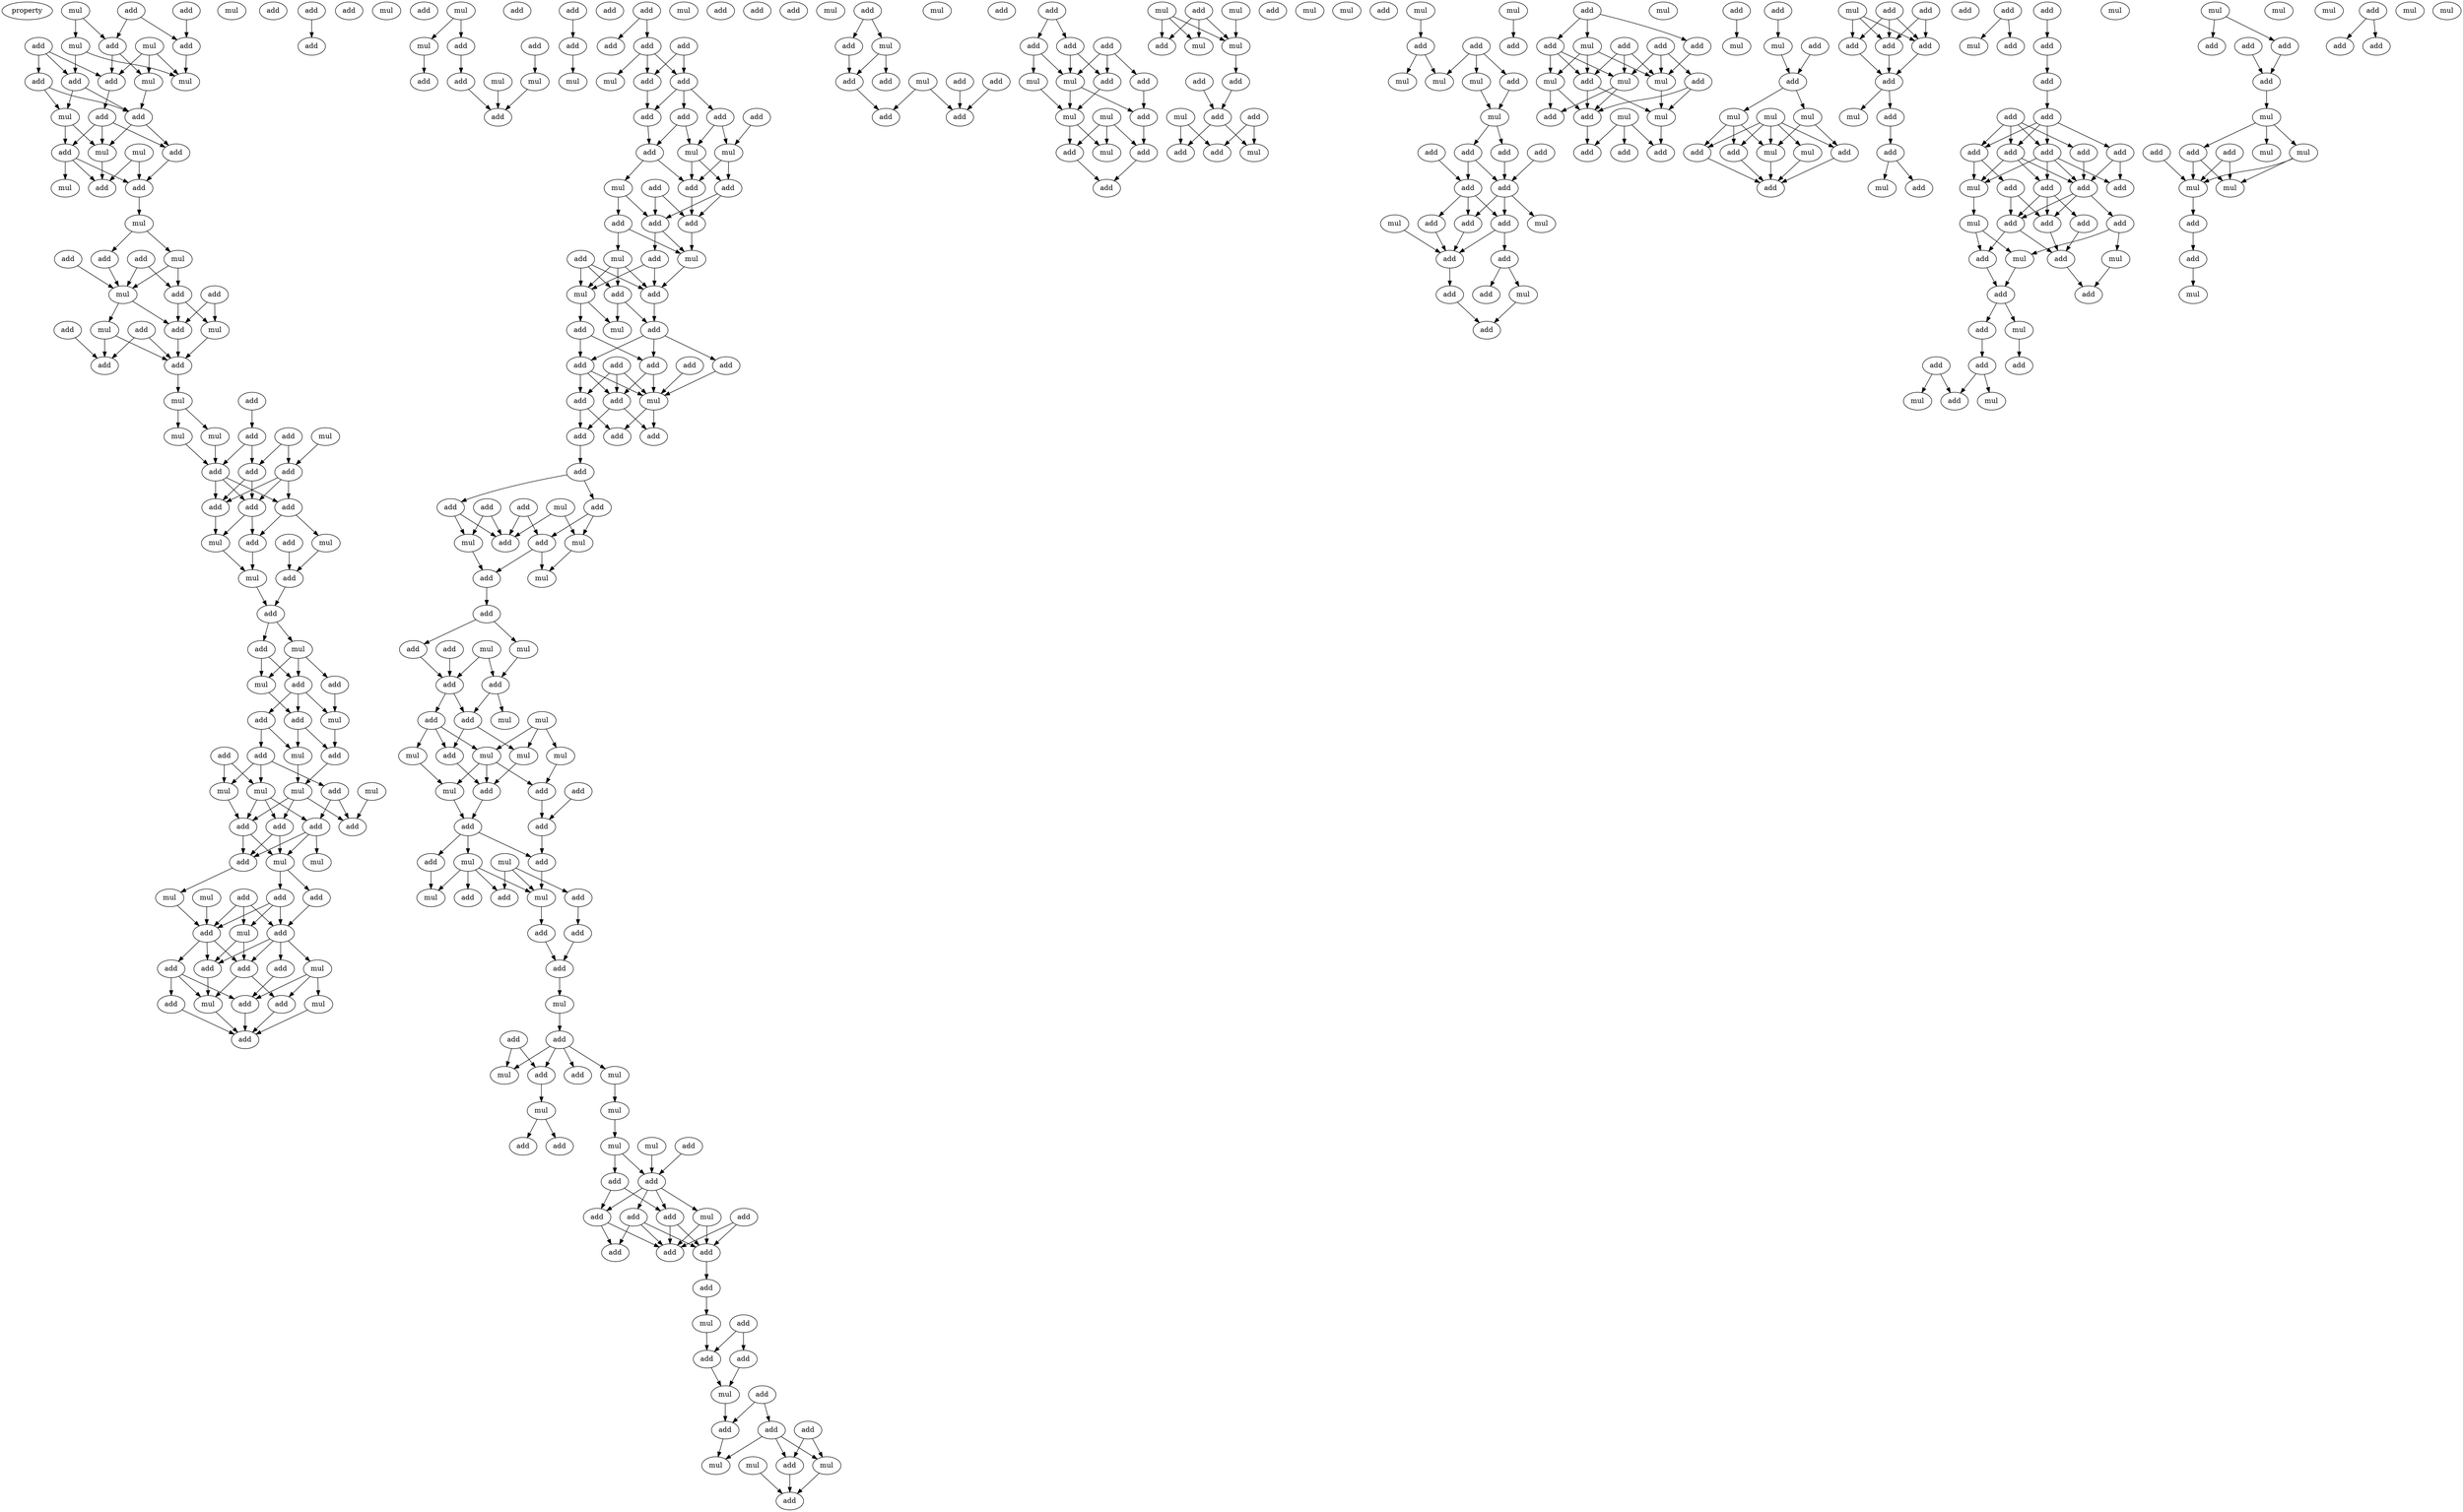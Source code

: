 digraph {
    node [fontcolor=black]
    property [mul=2,lf=1.5]
    0 [ label = mul ];
    1 [ label = add ];
    2 [ label = add ];
    3 [ label = mul ];
    4 [ label = add ];
    5 [ label = add ];
    6 [ label = mul ];
    7 [ label = add ];
    8 [ label = add ];
    9 [ label = mul ];
    10 [ label = mul ];
    11 [ label = add ];
    12 [ label = add ];
    13 [ label = add ];
    14 [ label = add ];
    15 [ label = mul ];
    16 [ label = mul ];
    17 [ label = add ];
    18 [ label = add ];
    19 [ label = mul ];
    20 [ label = add ];
    21 [ label = mul ];
    22 [ label = mul ];
    23 [ label = add ];
    24 [ label = mul ];
    25 [ label = mul ];
    26 [ label = add ];
    27 [ label = add ];
    28 [ label = add ];
    29 [ label = mul ];
    30 [ label = add ];
    31 [ label = add ];
    32 [ label = add ];
    33 [ label = add ];
    34 [ label = add ];
    35 [ label = mul ];
    36 [ label = mul ];
    37 [ label = add ];
    38 [ label = add ];
    39 [ label = add ];
    40 [ label = mul ];
    41 [ label = mul ];
    42 [ label = mul ];
    43 [ label = add ];
    44 [ label = mul ];
    45 [ label = add ];
    46 [ label = add ];
    47 [ label = add ];
    48 [ label = add ];
    49 [ label = add ];
    50 [ label = add ];
    51 [ label = add ];
    52 [ label = mul ];
    53 [ label = add ];
    54 [ label = add ];
    55 [ label = mul ];
    56 [ label = add ];
    57 [ label = mul ];
    58 [ label = add ];
    59 [ label = add ];
    60 [ label = add ];
    61 [ label = mul ];
    62 [ label = add ];
    63 [ label = add ];
    64 [ label = mul ];
    65 [ label = add ];
    66 [ label = add ];
    67 [ label = add ];
    68 [ label = add ];
    69 [ label = add ];
    70 [ label = mul ];
    71 [ label = add ];
    72 [ label = add ];
    73 [ label = mul ];
    74 [ label = add ];
    75 [ label = mul ];
    76 [ label = mul ];
    77 [ label = mul ];
    78 [ label = add ];
    79 [ label = mul ];
    80 [ label = add ];
    81 [ label = add ];
    82 [ label = add ];
    83 [ label = add ];
    84 [ label = add ];
    85 [ label = mul ];
    86 [ label = mul ];
    87 [ label = add ];
    88 [ label = mul ];
    89 [ label = add ];
    90 [ label = mul ];
    91 [ label = add ];
    92 [ label = add ];
    93 [ label = add ];
    94 [ label = mul ];
    95 [ label = add ];
    96 [ label = mul ];
    97 [ label = add ];
    98 [ label = add ];
    99 [ label = add ];
    100 [ label = mul ];
    101 [ label = add ];
    102 [ label = mul ];
    103 [ label = add ];
    104 [ label = add ];
    105 [ label = add ];
    106 [ label = mul ];
    107 [ label = add ];
    108 [ label = mul ];
    109 [ label = mul ];
    110 [ label = add ];
    111 [ label = add ];
    112 [ label = mul ];
    113 [ label = add ];
    114 [ label = mul ];
    115 [ label = add ];
    116 [ label = add ];
    117 [ label = add ];
    118 [ label = add ];
    119 [ label = add ];
    120 [ label = mul ];
    121 [ label = add ];
    122 [ label = add ];
    123 [ label = add ];
    124 [ label = add ];
    125 [ label = add ];
    126 [ label = add ];
    127 [ label = add ];
    128 [ label = mul ];
    129 [ label = add ];
    130 [ label = add ];
    131 [ label = add ];
    132 [ label = add ];
    133 [ label = mul ];
    134 [ label = mul ];
    135 [ label = add ];
    136 [ label = mul ];
    137 [ label = add ];
    138 [ label = add ];
    139 [ label = add ];
    140 [ label = add ];
    141 [ label = add ];
    142 [ label = add ];
    143 [ label = add ];
    144 [ label = add ];
    145 [ label = mul ];
    146 [ label = mul ];
    147 [ label = mul ];
    148 [ label = add ];
    149 [ label = add ];
    150 [ label = add ];
    151 [ label = mul ];
    152 [ label = add ];
    153 [ label = add ];
    154 [ label = add ];
    155 [ label = add ];
    156 [ label = add ];
    157 [ label = add ];
    158 [ label = add ];
    159 [ label = mul ];
    160 [ label = mul ];
    161 [ label = add ];
    162 [ label = add ];
    163 [ label = add ];
    164 [ label = add ];
    165 [ label = add ];
    166 [ label = add ];
    167 [ label = add ];
    168 [ label = add ];
    169 [ label = add ];
    170 [ label = mul ];
    171 [ label = mul ];
    172 [ label = mul ];
    173 [ label = add ];
    174 [ label = add ];
    175 [ label = mul ];
    176 [ label = add ];
    177 [ label = add ];
    178 [ label = add ];
    179 [ label = add ];
    180 [ label = mul ];
    181 [ label = mul ];
    182 [ label = add ];
    183 [ label = add ];
    184 [ label = add ];
    185 [ label = mul ];
    186 [ label = mul ];
    187 [ label = add ];
    188 [ label = mul ];
    189 [ label = add ];
    190 [ label = mul ];
    191 [ label = mul ];
    192 [ label = mul ];
    193 [ label = add ];
    194 [ label = add ];
    195 [ label = add ];
    196 [ label = mul ];
    197 [ label = add ];
    198 [ label = add ];
    199 [ label = mul ];
    200 [ label = add ];
    201 [ label = mul ];
    202 [ label = add ];
    203 [ label = add ];
    204 [ label = add ];
    205 [ label = mul ];
    206 [ label = add ];
    207 [ label = mul ];
    208 [ label = add ];
    209 [ label = add ];
    210 [ label = add ];
    211 [ label = mul ];
    212 [ label = add ];
    213 [ label = add ];
    214 [ label = add ];
    215 [ label = add ];
    216 [ label = mul ];
    217 [ label = add ];
    218 [ label = mul ];
    219 [ label = mul ];
    220 [ label = mul ];
    221 [ label = add ];
    222 [ label = add ];
    223 [ label = mul ];
    224 [ label = mul ];
    225 [ label = add ];
    226 [ label = add ];
    227 [ label = add ];
    228 [ label = add ];
    229 [ label = add ];
    230 [ label = add ];
    231 [ label = mul ];
    232 [ label = add ];
    233 [ label = add ];
    234 [ label = add ];
    235 [ label = add ];
    236 [ label = add ];
    237 [ label = add ];
    238 [ label = add ];
    239 [ label = mul ];
    240 [ label = add ];
    241 [ label = add ];
    242 [ label = add ];
    243 [ label = mul ];
    244 [ label = add ];
    245 [ label = add ];
    246 [ label = add ];
    247 [ label = add ];
    248 [ label = add ];
    249 [ label = mul ];
    250 [ label = mul ];
    251 [ label = mul ];
    252 [ label = add ];
    253 [ label = mul ];
    254 [ label = add ];
    255 [ label = mul ];
    256 [ label = mul ];
    257 [ label = add ];
    258 [ label = mul ];
    259 [ label = add ];
    260 [ label = add ];
    261 [ label = add ];
    262 [ label = add ];
    263 [ label = add ];
    264 [ label = add ];
    265 [ label = add ];
    266 [ label = add ];
    267 [ label = add ];
    268 [ label = add ];
    269 [ label = add ];
    270 [ label = mul ];
    271 [ label = add ];
    272 [ label = mul ];
    273 [ label = add ];
    274 [ label = mul ];
    275 [ label = mul ];
    276 [ label = add ];
    277 [ label = add ];
    278 [ label = add ];
    279 [ label = mul ];
    280 [ label = add ];
    281 [ label = add ];
    282 [ label = mul ];
    283 [ label = mul ];
    284 [ label = mul ];
    285 [ label = add ];
    286 [ label = mul ];
    287 [ label = add ];
    288 [ label = add ];
    289 [ label = add ];
    290 [ label = add ];
    291 [ label = add ];
    292 [ label = mul ];
    293 [ label = add ];
    294 [ label = add ];
    295 [ label = mul ];
    296 [ label = mul ];
    297 [ label = mul ];
    298 [ label = add ];
    299 [ label = mul ];
    300 [ label = add ];
    301 [ label = add ];
    302 [ label = mul ];
    303 [ label = mul ];
    304 [ label = add ];
    305 [ label = mul ];
    306 [ label = mul ];
    307 [ label = add ];
    308 [ label = add ];
    309 [ label = add ];
    310 [ label = add ];
    311 [ label = add ];
    312 [ label = add ];
    313 [ label = add ];
    314 [ label = add ];
    315 [ label = mul ];
    316 [ label = mul ];
    317 [ label = add ];
    318 [ label = add ];
    319 [ label = mul ];
    320 [ label = add ];
    321 [ label = add ];
    322 [ label = add ];
    323 [ label = add ];
    324 [ label = mul ];
    325 [ label = add ];
    326 [ label = add ];
    327 [ label = add ];
    328 [ label = add ];
    329 [ label = mul ];
    330 [ label = add ];
    331 [ label = add ];
    332 [ label = mul ];
    333 [ label = mul ];
    334 [ label = add ];
    335 [ label = add ];
    336 [ label = mul ];
    337 [ label = mul ];
    338 [ label = add ];
    339 [ label = add ];
    340 [ label = mul ];
    341 [ label = add ];
    342 [ label = add ];
    343 [ label = mul ];
    344 [ label = add ];
    345 [ label = add ];
    346 [ label = add ];
    347 [ label = mul ];
    348 [ label = mul ];
    349 [ label = add ];
    350 [ label = add ];
    351 [ label = mul ];
    352 [ label = mul ];
    353 [ label = mul ];
    354 [ label = mul ];
    355 [ label = add ];
    356 [ label = add ];
    357 [ label = mul ];
    358 [ label = add ];
    359 [ label = add ];
    360 [ label = add ];
    361 [ label = add ];
    362 [ label = mul ];
    363 [ label = add ];
    364 [ label = add ];
    365 [ label = add ];
    366 [ label = add ];
    367 [ label = add ];
    368 [ label = mul ];
    369 [ label = add ];
    370 [ label = add ];
    371 [ label = mul ];
    372 [ label = add ];
    373 [ label = add ];
    374 [ label = mul ];
    375 [ label = add ];
    376 [ label = add ];
    377 [ label = add ];
    378 [ label = add ];
    379 [ label = add ];
    380 [ label = add ];
    381 [ label = add ];
    382 [ label = add ];
    383 [ label = add ];
    384 [ label = add ];
    385 [ label = add ];
    386 [ label = mul ];
    387 [ label = add ];
    388 [ label = add ];
    389 [ label = add ];
    390 [ label = add ];
    391 [ label = add ];
    392 [ label = add ];
    393 [ label = add ];
    394 [ label = mul ];
    395 [ label = add ];
    396 [ label = mul ];
    397 [ label = add ];
    398 [ label = mul ];
    399 [ label = add ];
    400 [ label = add ];
    401 [ label = add ];
    402 [ label = add ];
    403 [ label = mul ];
    404 [ label = add ];
    405 [ label = add ];
    406 [ label = add ];
    407 [ label = mul ];
    408 [ label = add ];
    409 [ label = mul ];
    410 [ label = mul ];
    411 [ label = mul ];
    412 [ label = add ];
    413 [ label = add ];
    414 [ label = add ];
    415 [ label = add ];
    416 [ label = mul ];
    417 [ label = add ];
    418 [ label = mul ];
    419 [ label = add ];
    420 [ label = mul ];
    421 [ label = add ];
    422 [ label = mul ];
    423 [ label = mul ];
    424 [ label = add ];
    425 [ label = mul ];
    426 [ label = add ];
    427 [ label = mul ];
    428 [ label = mul ];
    429 [ label = add ];
    430 [ label = mul ];
    431 [ label = add ];
    432 [ label = mul ];
    433 [ label = add ];
    0 -> 3 [ name = 0 ];
    0 -> 5 [ name = 1 ];
    1 -> 4 [ name = 2 ];
    2 -> 4 [ name = 3 ];
    2 -> 5 [ name = 4 ];
    3 -> 8 [ name = 5 ];
    3 -> 9 [ name = 6 ];
    4 -> 9 [ name = 7 ];
    5 -> 10 [ name = 8 ];
    5 -> 12 [ name = 9 ];
    6 -> 9 [ name = 10 ];
    6 -> 10 [ name = 11 ];
    6 -> 12 [ name = 12 ];
    7 -> 8 [ name = 13 ];
    7 -> 11 [ name = 14 ];
    7 -> 12 [ name = 15 ];
    8 -> 13 [ name = 16 ];
    8 -> 15 [ name = 17 ];
    10 -> 13 [ name = 18 ];
    11 -> 13 [ name = 19 ];
    11 -> 15 [ name = 20 ];
    12 -> 14 [ name = 21 ];
    13 -> 17 [ name = 22 ];
    13 -> 19 [ name = 23 ];
    14 -> 17 [ name = 24 ];
    14 -> 18 [ name = 25 ];
    14 -> 19 [ name = 26 ];
    15 -> 18 [ name = 27 ];
    15 -> 19 [ name = 28 ];
    16 -> 20 [ name = 29 ];
    16 -> 23 [ name = 30 ];
    17 -> 20 [ name = 31 ];
    18 -> 20 [ name = 32 ];
    18 -> 21 [ name = 33 ];
    18 -> 23 [ name = 34 ];
    19 -> 23 [ name = 35 ];
    20 -> 24 [ name = 36 ];
    24 -> 25 [ name = 37 ];
    24 -> 28 [ name = 38 ];
    25 -> 29 [ name = 39 ];
    25 -> 30 [ name = 40 ];
    26 -> 29 [ name = 41 ];
    27 -> 29 [ name = 42 ];
    27 -> 30 [ name = 43 ];
    28 -> 29 [ name = 44 ];
    29 -> 34 [ name = 45 ];
    29 -> 35 [ name = 46 ];
    30 -> 34 [ name = 47 ];
    30 -> 36 [ name = 48 ];
    31 -> 34 [ name = 49 ];
    31 -> 36 [ name = 50 ];
    32 -> 37 [ name = 51 ];
    32 -> 38 [ name = 52 ];
    33 -> 37 [ name = 53 ];
    34 -> 38 [ name = 54 ];
    35 -> 37 [ name = 55 ];
    35 -> 38 [ name = 56 ];
    36 -> 38 [ name = 57 ];
    38 -> 40 [ name = 58 ];
    39 -> 43 [ name = 59 ];
    40 -> 42 [ name = 60 ];
    40 -> 44 [ name = 61 ];
    41 -> 46 [ name = 62 ];
    42 -> 47 [ name = 63 ];
    43 -> 47 [ name = 64 ];
    43 -> 48 [ name = 65 ];
    44 -> 47 [ name = 66 ];
    45 -> 46 [ name = 67 ];
    45 -> 48 [ name = 68 ];
    46 -> 49 [ name = 69 ];
    46 -> 50 [ name = 70 ];
    46 -> 51 [ name = 71 ];
    47 -> 49 [ name = 72 ];
    47 -> 50 [ name = 73 ];
    47 -> 51 [ name = 74 ];
    48 -> 49 [ name = 75 ];
    48 -> 50 [ name = 76 ];
    49 -> 52 [ name = 77 ];
    49 -> 54 [ name = 78 ];
    50 -> 52 [ name = 79 ];
    51 -> 54 [ name = 80 ];
    51 -> 55 [ name = 81 ];
    52 -> 57 [ name = 82 ];
    53 -> 58 [ name = 83 ];
    54 -> 57 [ name = 84 ];
    55 -> 58 [ name = 85 ];
    57 -> 59 [ name = 86 ];
    58 -> 59 [ name = 87 ];
    59 -> 61 [ name = 88 ];
    59 -> 62 [ name = 89 ];
    60 -> 63 [ name = 90 ];
    61 -> 64 [ name = 91 ];
    61 -> 65 [ name = 92 ];
    61 -> 67 [ name = 93 ];
    62 -> 64 [ name = 94 ];
    62 -> 67 [ name = 95 ];
    64 -> 68 [ name = 96 ];
    65 -> 70 [ name = 97 ];
    67 -> 68 [ name = 98 ];
    67 -> 69 [ name = 99 ];
    67 -> 70 [ name = 100 ];
    68 -> 71 [ name = 101 ];
    68 -> 73 [ name = 102 ];
    69 -> 73 [ name = 103 ];
    69 -> 74 [ name = 104 ];
    70 -> 71 [ name = 105 ];
    71 -> 77 [ name = 106 ];
    72 -> 75 [ name = 107 ];
    72 -> 79 [ name = 108 ];
    73 -> 77 [ name = 109 ];
    74 -> 75 [ name = 110 ];
    74 -> 78 [ name = 111 ];
    74 -> 79 [ name = 112 ];
    75 -> 80 [ name = 113 ];
    75 -> 81 [ name = 114 ];
    75 -> 82 [ name = 115 ];
    76 -> 83 [ name = 116 ];
    77 -> 81 [ name = 117 ];
    77 -> 82 [ name = 118 ];
    77 -> 83 [ name = 119 ];
    78 -> 80 [ name = 120 ];
    78 -> 83 [ name = 121 ];
    79 -> 82 [ name = 122 ];
    80 -> 84 [ name = 123 ];
    80 -> 85 [ name = 124 ];
    80 -> 86 [ name = 125 ];
    81 -> 84 [ name = 126 ];
    81 -> 86 [ name = 127 ];
    82 -> 84 [ name = 128 ];
    82 -> 86 [ name = 129 ];
    84 -> 90 [ name = 130 ];
    86 -> 89 [ name = 131 ];
    86 -> 91 [ name = 132 ];
    87 -> 92 [ name = 133 ];
    87 -> 93 [ name = 134 ];
    87 -> 94 [ name = 135 ];
    88 -> 92 [ name = 136 ];
    89 -> 92 [ name = 137 ];
    89 -> 93 [ name = 138 ];
    89 -> 94 [ name = 139 ];
    90 -> 92 [ name = 140 ];
    91 -> 93 [ name = 141 ];
    92 -> 95 [ name = 142 ];
    92 -> 98 [ name = 143 ];
    92 -> 99 [ name = 144 ];
    93 -> 95 [ name = 145 ];
    93 -> 96 [ name = 146 ];
    93 -> 97 [ name = 147 ];
    93 -> 98 [ name = 148 ];
    94 -> 95 [ name = 149 ];
    94 -> 98 [ name = 150 ];
    95 -> 100 [ name = 151 ];
    95 -> 101 [ name = 152 ];
    96 -> 101 [ name = 153 ];
    96 -> 102 [ name = 154 ];
    96 -> 103 [ name = 155 ];
    97 -> 103 [ name = 156 ];
    98 -> 100 [ name = 157 ];
    99 -> 100 [ name = 158 ];
    99 -> 103 [ name = 159 ];
    99 -> 104 [ name = 160 ];
    100 -> 105 [ name = 161 ];
    101 -> 105 [ name = 162 ];
    102 -> 105 [ name = 163 ];
    103 -> 105 [ name = 164 ];
    104 -> 105 [ name = 165 ];
    108 -> 109 [ name = 166 ];
    108 -> 111 [ name = 167 ];
    109 -> 116 [ name = 168 ];
    110 -> 114 [ name = 169 ];
    111 -> 113 [ name = 170 ];
    112 -> 117 [ name = 171 ];
    113 -> 117 [ name = 172 ];
    114 -> 117 [ name = 173 ];
    118 -> 119 [ name = 174 ];
    119 -> 120 [ name = 175 ];
    122 -> 123 [ name = 176 ];
    122 -> 124 [ name = 177 ];
    123 -> 126 [ name = 178 ];
    123 -> 127 [ name = 179 ];
    123 -> 128 [ name = 180 ];
    125 -> 126 [ name = 181 ];
    125 -> 127 [ name = 182 ];
    126 -> 130 [ name = 183 ];
    127 -> 130 [ name = 184 ];
    127 -> 131 [ name = 185 ];
    127 -> 132 [ name = 186 ];
    129 -> 133 [ name = 187 ];
    130 -> 135 [ name = 188 ];
    131 -> 133 [ name = 189 ];
    131 -> 134 [ name = 190 ];
    132 -> 134 [ name = 191 ];
    132 -> 135 [ name = 192 ];
    133 -> 137 [ name = 193 ];
    133 -> 139 [ name = 194 ];
    134 -> 137 [ name = 195 ];
    134 -> 139 [ name = 196 ];
    135 -> 136 [ name = 197 ];
    135 -> 137 [ name = 198 ];
    136 -> 140 [ name = 199 ];
    136 -> 141 [ name = 200 ];
    137 -> 142 [ name = 201 ];
    138 -> 140 [ name = 202 ];
    138 -> 142 [ name = 203 ];
    139 -> 140 [ name = 204 ];
    139 -> 142 [ name = 205 ];
    140 -> 144 [ name = 206 ];
    140 -> 146 [ name = 207 ];
    141 -> 145 [ name = 208 ];
    141 -> 146 [ name = 209 ];
    142 -> 146 [ name = 210 ];
    143 -> 147 [ name = 211 ];
    143 -> 148 [ name = 212 ];
    143 -> 149 [ name = 213 ];
    144 -> 147 [ name = 214 ];
    144 -> 148 [ name = 215 ];
    145 -> 147 [ name = 216 ];
    145 -> 148 [ name = 217 ];
    145 -> 149 [ name = 218 ];
    146 -> 148 [ name = 219 ];
    147 -> 151 [ name = 220 ];
    147 -> 152 [ name = 221 ];
    148 -> 150 [ name = 222 ];
    149 -> 150 [ name = 223 ];
    149 -> 151 [ name = 224 ];
    150 -> 153 [ name = 225 ];
    150 -> 154 [ name = 226 ];
    150 -> 156 [ name = 227 ];
    152 -> 153 [ name = 228 ];
    152 -> 156 [ name = 229 ];
    153 -> 158 [ name = 230 ];
    153 -> 160 [ name = 231 ];
    154 -> 160 [ name = 232 ];
    155 -> 158 [ name = 233 ];
    155 -> 160 [ name = 234 ];
    155 -> 161 [ name = 235 ];
    156 -> 158 [ name = 236 ];
    156 -> 160 [ name = 237 ];
    156 -> 161 [ name = 238 ];
    157 -> 160 [ name = 239 ];
    158 -> 163 [ name = 240 ];
    158 -> 164 [ name = 241 ];
    160 -> 162 [ name = 242 ];
    160 -> 163 [ name = 243 ];
    161 -> 162 [ name = 244 ];
    161 -> 164 [ name = 245 ];
    164 -> 165 [ name = 246 ];
    165 -> 166 [ name = 247 ];
    165 -> 169 [ name = 248 ];
    166 -> 172 [ name = 249 ];
    166 -> 173 [ name = 250 ];
    167 -> 173 [ name = 251 ];
    167 -> 174 [ name = 252 ];
    168 -> 171 [ name = 253 ];
    168 -> 174 [ name = 254 ];
    169 -> 171 [ name = 255 ];
    169 -> 174 [ name = 256 ];
    170 -> 172 [ name = 257 ];
    170 -> 174 [ name = 258 ];
    171 -> 176 [ name = 259 ];
    172 -> 175 [ name = 260 ];
    173 -> 175 [ name = 261 ];
    173 -> 176 [ name = 262 ];
    176 -> 177 [ name = 263 ];
    177 -> 179 [ name = 264 ];
    177 -> 180 [ name = 265 ];
    178 -> 182 [ name = 266 ];
    179 -> 182 [ name = 267 ];
    180 -> 183 [ name = 268 ];
    181 -> 182 [ name = 269 ];
    181 -> 183 [ name = 270 ];
    182 -> 184 [ name = 271 ];
    182 -> 187 [ name = 272 ];
    183 -> 184 [ name = 273 ];
    183 -> 186 [ name = 274 ];
    184 -> 189 [ name = 275 ];
    184 -> 191 [ name = 276 ];
    185 -> 188 [ name = 277 ];
    185 -> 191 [ name = 278 ];
    185 -> 192 [ name = 279 ];
    187 -> 189 [ name = 280 ];
    187 -> 190 [ name = 281 ];
    187 -> 192 [ name = 282 ];
    188 -> 193 [ name = 283 ];
    189 -> 195 [ name = 284 ];
    190 -> 196 [ name = 285 ];
    191 -> 195 [ name = 286 ];
    192 -> 193 [ name = 287 ];
    192 -> 195 [ name = 288 ];
    192 -> 196 [ name = 289 ];
    193 -> 197 [ name = 290 ];
    194 -> 197 [ name = 291 ];
    195 -> 198 [ name = 292 ];
    196 -> 198 [ name = 293 ];
    197 -> 200 [ name = 294 ];
    198 -> 199 [ name = 295 ];
    198 -> 200 [ name = 296 ];
    198 -> 202 [ name = 297 ];
    199 -> 203 [ name = 298 ];
    199 -> 204 [ name = 299 ];
    199 -> 205 [ name = 300 ];
    199 -> 207 [ name = 301 ];
    200 -> 205 [ name = 302 ];
    201 -> 203 [ name = 303 ];
    201 -> 205 [ name = 304 ];
    201 -> 206 [ name = 305 ];
    202 -> 207 [ name = 306 ];
    205 -> 209 [ name = 307 ];
    206 -> 208 [ name = 308 ];
    208 -> 210 [ name = 309 ];
    209 -> 210 [ name = 310 ];
    210 -> 211 [ name = 311 ];
    211 -> 212 [ name = 312 ];
    212 -> 215 [ name = 313 ];
    212 -> 216 [ name = 314 ];
    212 -> 217 [ name = 315 ];
    212 -> 218 [ name = 316 ];
    213 -> 215 [ name = 317 ];
    213 -> 216 [ name = 318 ];
    215 -> 220 [ name = 319 ];
    218 -> 219 [ name = 320 ];
    219 -> 224 [ name = 321 ];
    220 -> 222 [ name = 322 ];
    220 -> 225 [ name = 323 ];
    221 -> 227 [ name = 324 ];
    223 -> 227 [ name = 325 ];
    224 -> 226 [ name = 326 ];
    224 -> 227 [ name = 327 ];
    226 -> 228 [ name = 328 ];
    226 -> 229 [ name = 329 ];
    227 -> 228 [ name = 330 ];
    227 -> 229 [ name = 331 ];
    227 -> 231 [ name = 332 ];
    227 -> 232 [ name = 333 ];
    228 -> 233 [ name = 334 ];
    228 -> 235 [ name = 335 ];
    229 -> 233 [ name = 336 ];
    229 -> 234 [ name = 337 ];
    230 -> 233 [ name = 338 ];
    230 -> 234 [ name = 339 ];
    231 -> 233 [ name = 340 ];
    231 -> 234 [ name = 341 ];
    232 -> 233 [ name = 342 ];
    232 -> 234 [ name = 343 ];
    232 -> 235 [ name = 344 ];
    234 -> 236 [ name = 345 ];
    236 -> 239 [ name = 346 ];
    237 -> 240 [ name = 347 ];
    237 -> 241 [ name = 348 ];
    239 -> 241 [ name = 349 ];
    240 -> 243 [ name = 350 ];
    241 -> 243 [ name = 351 ];
    242 -> 244 [ name = 352 ];
    242 -> 245 [ name = 353 ];
    243 -> 244 [ name = 354 ];
    244 -> 249 [ name = 355 ];
    245 -> 248 [ name = 356 ];
    245 -> 249 [ name = 357 ];
    245 -> 251 [ name = 358 ];
    246 -> 248 [ name = 359 ];
    246 -> 251 [ name = 360 ];
    248 -> 252 [ name = 361 ];
    250 -> 252 [ name = 362 ];
    251 -> 252 [ name = 363 ];
    254 -> 256 [ name = 364 ];
    254 -> 257 [ name = 365 ];
    256 -> 260 [ name = 366 ];
    256 -> 261 [ name = 367 ];
    257 -> 260 [ name = 368 ];
    258 -> 263 [ name = 369 ];
    258 -> 264 [ name = 370 ];
    259 -> 263 [ name = 371 ];
    260 -> 264 [ name = 372 ];
    262 -> 263 [ name = 373 ];
    266 -> 267 [ name = 374 ];
    266 -> 268 [ name = 375 ];
    267 -> 270 [ name = 376 ];
    267 -> 272 [ name = 377 ];
    268 -> 270 [ name = 378 ];
    268 -> 271 [ name = 379 ];
    269 -> 270 [ name = 380 ];
    269 -> 271 [ name = 381 ];
    269 -> 273 [ name = 382 ];
    270 -> 274 [ name = 383 ];
    270 -> 276 [ name = 384 ];
    271 -> 274 [ name = 385 ];
    272 -> 274 [ name = 386 ];
    273 -> 276 [ name = 387 ];
    274 -> 277 [ name = 388 ];
    274 -> 279 [ name = 389 ];
    275 -> 277 [ name = 390 ];
    275 -> 278 [ name = 391 ];
    275 -> 279 [ name = 392 ];
    276 -> 278 [ name = 393 ];
    277 -> 280 [ name = 394 ];
    278 -> 280 [ name = 395 ];
    281 -> 284 [ name = 396 ];
    281 -> 285 [ name = 397 ];
    281 -> 286 [ name = 398 ];
    282 -> 284 [ name = 399 ];
    282 -> 285 [ name = 400 ];
    282 -> 286 [ name = 401 ];
    283 -> 286 [ name = 402 ];
    286 -> 289 [ name = 403 ];
    288 -> 291 [ name = 404 ];
    289 -> 291 [ name = 405 ];
    290 -> 294 [ name = 406 ];
    290 -> 295 [ name = 407 ];
    291 -> 293 [ name = 408 ];
    291 -> 295 [ name = 409 ];
    292 -> 293 [ name = 410 ];
    292 -> 294 [ name = 411 ];
    299 -> 300 [ name = 412 ];
    300 -> 303 [ name = 413 ];
    300 -> 305 [ name = 414 ];
    301 -> 302 [ name = 415 ];
    301 -> 304 [ name = 416 ];
    301 -> 305 [ name = 417 ];
    302 -> 306 [ name = 418 ];
    304 -> 306 [ name = 419 ];
    306 -> 307 [ name = 420 ];
    306 -> 308 [ name = 421 ];
    307 -> 312 [ name = 422 ];
    308 -> 311 [ name = 423 ];
    308 -> 312 [ name = 424 ];
    309 -> 312 [ name = 425 ];
    310 -> 311 [ name = 426 ];
    311 -> 313 [ name = 427 ];
    311 -> 314 [ name = 428 ];
    311 -> 317 [ name = 429 ];
    312 -> 313 [ name = 430 ];
    312 -> 315 [ name = 431 ];
    312 -> 317 [ name = 432 ];
    313 -> 318 [ name = 433 ];
    313 -> 320 [ name = 434 ];
    314 -> 318 [ name = 435 ];
    316 -> 318 [ name = 436 ];
    317 -> 318 [ name = 437 ];
    318 -> 322 [ name = 438 ];
    319 -> 323 [ name = 439 ];
    320 -> 321 [ name = 440 ];
    320 -> 324 [ name = 441 ];
    322 -> 325 [ name = 442 ];
    324 -> 325 [ name = 443 ];
    326 -> 328 [ name = 444 ];
    326 -> 329 [ name = 445 ];
    326 -> 330 [ name = 446 ];
    327 -> 332 [ name = 447 ];
    327 -> 334 [ name = 448 ];
    327 -> 336 [ name = 449 ];
    328 -> 336 [ name = 450 ];
    329 -> 333 [ name = 451 ];
    329 -> 335 [ name = 452 ];
    329 -> 336 [ name = 453 ];
    330 -> 332 [ name = 454 ];
    330 -> 333 [ name = 455 ];
    330 -> 335 [ name = 456 ];
    331 -> 332 [ name = 457 ];
    331 -> 335 [ name = 458 ];
    331 -> 336 [ name = 459 ];
    332 -> 338 [ name = 460 ];
    332 -> 339 [ name = 461 ];
    333 -> 338 [ name = 462 ];
    333 -> 339 [ name = 463 ];
    334 -> 337 [ name = 464 ];
    334 -> 338 [ name = 465 ];
    335 -> 337 [ name = 466 ];
    335 -> 338 [ name = 467 ];
    336 -> 337 [ name = 468 ];
    337 -> 342 [ name = 469 ];
    338 -> 344 [ name = 470 ];
    340 -> 341 [ name = 471 ];
    340 -> 342 [ name = 472 ];
    340 -> 344 [ name = 473 ];
    345 -> 347 [ name = 474 ];
    346 -> 348 [ name = 475 ];
    348 -> 350 [ name = 476 ];
    349 -> 350 [ name = 477 ];
    350 -> 352 [ name = 478 ];
    350 -> 353 [ name = 479 ];
    351 -> 354 [ name = 480 ];
    351 -> 355 [ name = 481 ];
    351 -> 356 [ name = 482 ];
    351 -> 357 [ name = 483 ];
    351 -> 358 [ name = 484 ];
    352 -> 355 [ name = 485 ];
    352 -> 357 [ name = 486 ];
    352 -> 358 [ name = 487 ];
    353 -> 356 [ name = 488 ];
    353 -> 357 [ name = 489 ];
    354 -> 359 [ name = 490 ];
    355 -> 359 [ name = 491 ];
    356 -> 359 [ name = 492 ];
    357 -> 359 [ name = 493 ];
    358 -> 359 [ name = 494 ];
    360 -> 364 [ name = 495 ];
    360 -> 366 [ name = 496 ];
    361 -> 363 [ name = 497 ];
    361 -> 364 [ name = 498 ];
    361 -> 366 [ name = 499 ];
    362 -> 363 [ name = 500 ];
    362 -> 364 [ name = 501 ];
    362 -> 366 [ name = 502 ];
    363 -> 367 [ name = 503 ];
    364 -> 367 [ name = 504 ];
    366 -> 367 [ name = 505 ];
    367 -> 368 [ name = 506 ];
    367 -> 369 [ name = 507 ];
    369 -> 370 [ name = 508 ];
    370 -> 371 [ name = 509 ];
    370 -> 372 [ name = 510 ];
    373 -> 374 [ name = 511 ];
    373 -> 376 [ name = 512 ];
    375 -> 377 [ name = 513 ];
    377 -> 378 [ name = 514 ];
    378 -> 379 [ name = 515 ];
    379 -> 381 [ name = 516 ];
    379 -> 382 [ name = 517 ];
    379 -> 383 [ name = 518 ];
    379 -> 385 [ name = 519 ];
    380 -> 381 [ name = 520 ];
    380 -> 382 [ name = 521 ];
    380 -> 383 [ name = 522 ];
    380 -> 384 [ name = 523 ];
    381 -> 386 [ name = 524 ];
    381 -> 387 [ name = 525 ];
    381 -> 388 [ name = 526 ];
    381 -> 390 [ name = 527 ];
    382 -> 386 [ name = 528 ];
    382 -> 388 [ name = 529 ];
    382 -> 390 [ name = 530 ];
    383 -> 386 [ name = 531 ];
    383 -> 389 [ name = 532 ];
    384 -> 390 [ name = 533 ];
    385 -> 387 [ name = 534 ];
    385 -> 390 [ name = 535 ];
    386 -> 394 [ name = 536 ];
    388 -> 391 [ name = 537 ];
    388 -> 392 [ name = 538 ];
    388 -> 395 [ name = 539 ];
    389 -> 391 [ name = 540 ];
    389 -> 392 [ name = 541 ];
    390 -> 391 [ name = 542 ];
    390 -> 392 [ name = 543 ];
    390 -> 393 [ name = 544 ];
    391 -> 397 [ name = 545 ];
    391 -> 399 [ name = 546 ];
    392 -> 399 [ name = 547 ];
    393 -> 396 [ name = 548 ];
    393 -> 398 [ name = 549 ];
    394 -> 396 [ name = 550 ];
    394 -> 397 [ name = 551 ];
    395 -> 399 [ name = 552 ];
    396 -> 401 [ name = 553 ];
    397 -> 401 [ name = 554 ];
    398 -> 400 [ name = 555 ];
    399 -> 400 [ name = 556 ];
    401 -> 402 [ name = 557 ];
    401 -> 403 [ name = 558 ];
    402 -> 406 [ name = 559 ];
    403 -> 405 [ name = 560 ];
    404 -> 407 [ name = 561 ];
    404 -> 408 [ name = 562 ];
    406 -> 408 [ name = 563 ];
    406 -> 410 [ name = 564 ];
    411 -> 413 [ name = 565 ];
    411 -> 414 [ name = 566 ];
    412 -> 415 [ name = 567 ];
    414 -> 415 [ name = 568 ];
    415 -> 416 [ name = 569 ];
    416 -> 418 [ name = 570 ];
    416 -> 420 [ name = 571 ];
    416 -> 421 [ name = 572 ];
    417 -> 422 [ name = 573 ];
    418 -> 422 [ name = 574 ];
    418 -> 423 [ name = 575 ];
    419 -> 422 [ name = 576 ];
    419 -> 423 [ name = 577 ];
    421 -> 422 [ name = 578 ];
    421 -> 423 [ name = 579 ];
    422 -> 424 [ name = 580 ];
    424 -> 426 [ name = 581 ];
    426 -> 428 [ name = 582 ];
    429 -> 431 [ name = 583 ];
    429 -> 433 [ name = 584 ];
}
